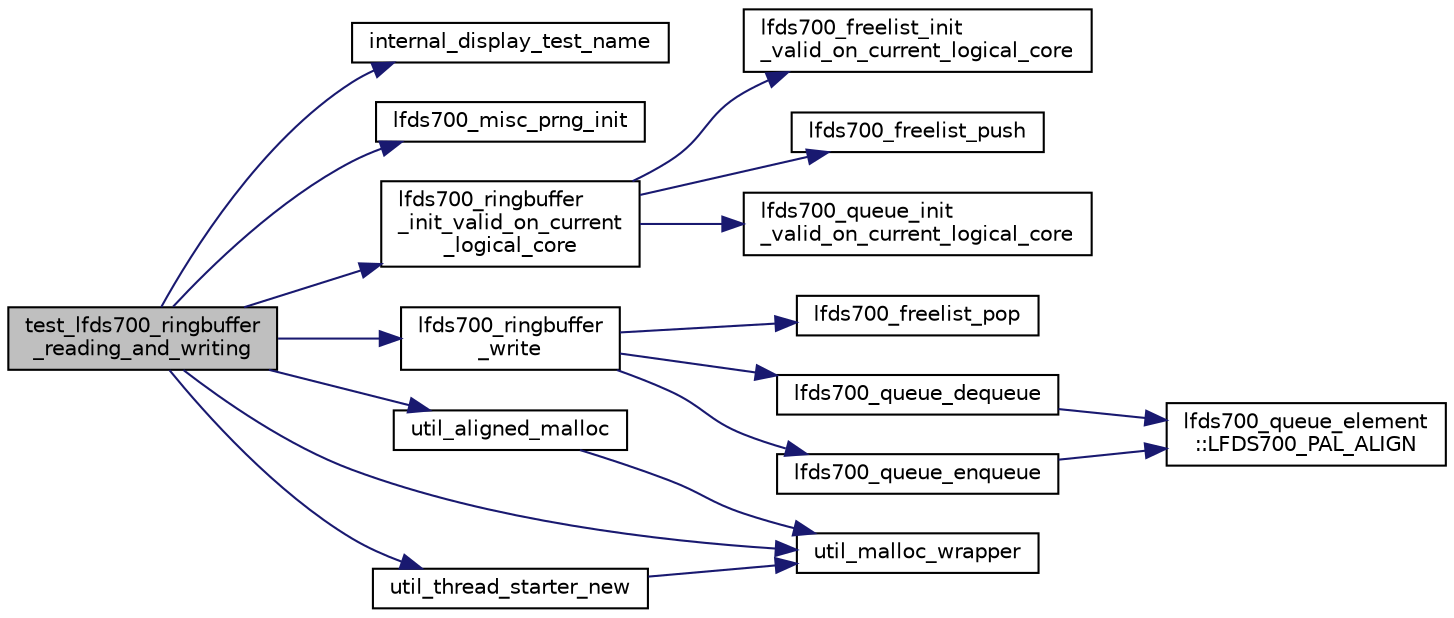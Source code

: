 digraph "test_lfds700_ringbuffer_reading_and_writing"
{
 // LATEX_PDF_SIZE
  edge [fontname="Helvetica",fontsize="10",labelfontname="Helvetica",labelfontsize="10"];
  node [fontname="Helvetica",fontsize="10",shape=record];
  rankdir="LR";
  Node1 [label="test_lfds700_ringbuffer\l_reading_and_writing",height=0.2,width=0.4,color="black", fillcolor="grey75", style="filled", fontcolor="black",tooltip=" "];
  Node1 -> Node2 [color="midnightblue",fontsize="10",style="solid",fontname="Helvetica"];
  Node2 [label="internal_display_test_name",height=0.2,width=0.4,color="black", fillcolor="white", style="filled",URL="$liblfds6_81_81_2test_2src_2internal_8h.html#aefa00ae6482f53425ee23fe999fafd46",tooltip=" "];
  Node1 -> Node3 [color="midnightblue",fontsize="10",style="solid",fontname="Helvetica"];
  Node3 [label="lfds700_misc_prng_init",height=0.2,width=0.4,color="black", fillcolor="white", style="filled",URL="$lfds700__misc_8h.html#a7e04616cfdaac388cf2490d78fb4ea70",tooltip=" "];
  Node1 -> Node4 [color="midnightblue",fontsize="10",style="solid",fontname="Helvetica"];
  Node4 [label="lfds700_ringbuffer\l_init_valid_on_current\l_logical_core",height=0.2,width=0.4,color="black", fillcolor="white", style="filled",URL="$lfds700__ringbuffer_8h.html#ab5e1480d6c1b8846c0a1f3b21fd1b2de",tooltip=" "];
  Node4 -> Node5 [color="midnightblue",fontsize="10",style="solid",fontname="Helvetica"];
  Node5 [label="lfds700_freelist_init\l_valid_on_current_logical_core",height=0.2,width=0.4,color="black", fillcolor="white", style="filled",URL="$lfds700__freelist_8h.html#af0474e0cc0dacbead0262937d0c414d5",tooltip=" "];
  Node4 -> Node6 [color="midnightblue",fontsize="10",style="solid",fontname="Helvetica"];
  Node6 [label="lfds700_freelist_push",height=0.2,width=0.4,color="black", fillcolor="white", style="filled",URL="$lfds700__freelist_8h.html#a9539c8a047c96fa79ca53e5815233d64",tooltip=" "];
  Node4 -> Node7 [color="midnightblue",fontsize="10",style="solid",fontname="Helvetica"];
  Node7 [label="lfds700_queue_init\l_valid_on_current_logical_core",height=0.2,width=0.4,color="black", fillcolor="white", style="filled",URL="$lfds700__queue_8h.html#a88b4bce46a0a81d7d552729c7fe52664",tooltip=" "];
  Node1 -> Node8 [color="midnightblue",fontsize="10",style="solid",fontname="Helvetica"];
  Node8 [label="lfds700_ringbuffer\l_write",height=0.2,width=0.4,color="black", fillcolor="white", style="filled",URL="$lfds700__ringbuffer_8h.html#a8e3394811e09687120e06f604c9047d1",tooltip=" "];
  Node8 -> Node9 [color="midnightblue",fontsize="10",style="solid",fontname="Helvetica"];
  Node9 [label="lfds700_freelist_pop",height=0.2,width=0.4,color="black", fillcolor="white", style="filled",URL="$lfds700__freelist_8h.html#a7562e08ac29d0434ced3de61aadd6c78",tooltip=" "];
  Node8 -> Node10 [color="midnightblue",fontsize="10",style="solid",fontname="Helvetica"];
  Node10 [label="lfds700_queue_dequeue",height=0.2,width=0.4,color="black", fillcolor="white", style="filled",URL="$lfds700__queue_8h.html#a82df4f760736daa2fd8eed50cb5e5f19",tooltip=" "];
  Node10 -> Node11 [color="midnightblue",fontsize="10",style="solid",fontname="Helvetica"];
  Node11 [label="lfds700_queue_element\l::LFDS700_PAL_ALIGN",height=0.2,width=0.4,color="black", fillcolor="white", style="filled",URL="$structlfds700__queue__element.html#a487d9218b8b7b915384587f0f87bf557",tooltip=" "];
  Node8 -> Node12 [color="midnightblue",fontsize="10",style="solid",fontname="Helvetica"];
  Node12 [label="lfds700_queue_enqueue",height=0.2,width=0.4,color="black", fillcolor="white", style="filled",URL="$lfds700__queue_8h.html#a5496c0f2698b899e474d56cc21ea13af",tooltip=" "];
  Node12 -> Node11 [color="midnightblue",fontsize="10",style="solid",fontname="Helvetica"];
  Node1 -> Node13 [color="midnightblue",fontsize="10",style="solid",fontname="Helvetica"];
  Node13 [label="util_aligned_malloc",height=0.2,width=0.4,color="black", fillcolor="white", style="filled",URL="$util__memory__helpers_8c.html#af43734fc2c29b4348d0e11fc829ec8f4",tooltip=" "];
  Node13 -> Node14 [color="midnightblue",fontsize="10",style="solid",fontname="Helvetica"];
  Node14 [label="util_malloc_wrapper",height=0.2,width=0.4,color="black", fillcolor="white", style="filled",URL="$util__memory__helpers_8c.html#accef78872a97fcd6e84383a78a3c317d",tooltip=" "];
  Node1 -> Node14 [color="midnightblue",fontsize="10",style="solid",fontname="Helvetica"];
  Node1 -> Node15 [color="midnightblue",fontsize="10",style="solid",fontname="Helvetica"];
  Node15 [label="util_thread_starter_new",height=0.2,width=0.4,color="black", fillcolor="white", style="filled",URL="$util__thread__starter_8c.html#a7083a3614ea60748ee8d2adfbaf6e0e8",tooltip=" "];
  Node15 -> Node14 [color="midnightblue",fontsize="10",style="solid",fontname="Helvetica"];
}
